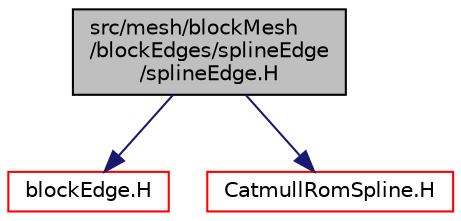 digraph "src/mesh/blockMesh/blockEdges/splineEdge/splineEdge.H"
{
  bgcolor="transparent";
  edge [fontname="Helvetica",fontsize="10",labelfontname="Helvetica",labelfontsize="10"];
  node [fontname="Helvetica",fontsize="10",shape=record];
  Node1 [label="src/mesh/blockMesh\l/blockEdges/splineEdge\l/splineEdge.H",height=0.2,width=0.4,color="black", fillcolor="grey75", style="filled" fontcolor="black"];
  Node1 -> Node2 [color="midnightblue",fontsize="10",style="solid",fontname="Helvetica"];
  Node2 [label="blockEdge.H",height=0.2,width=0.4,color="red",URL="$blockEdge_8H.html"];
  Node1 -> Node3 [color="midnightblue",fontsize="10",style="solid",fontname="Helvetica"];
  Node3 [label="CatmullRomSpline.H",height=0.2,width=0.4,color="red",URL="$CatmullRomSpline_8H.html"];
}
